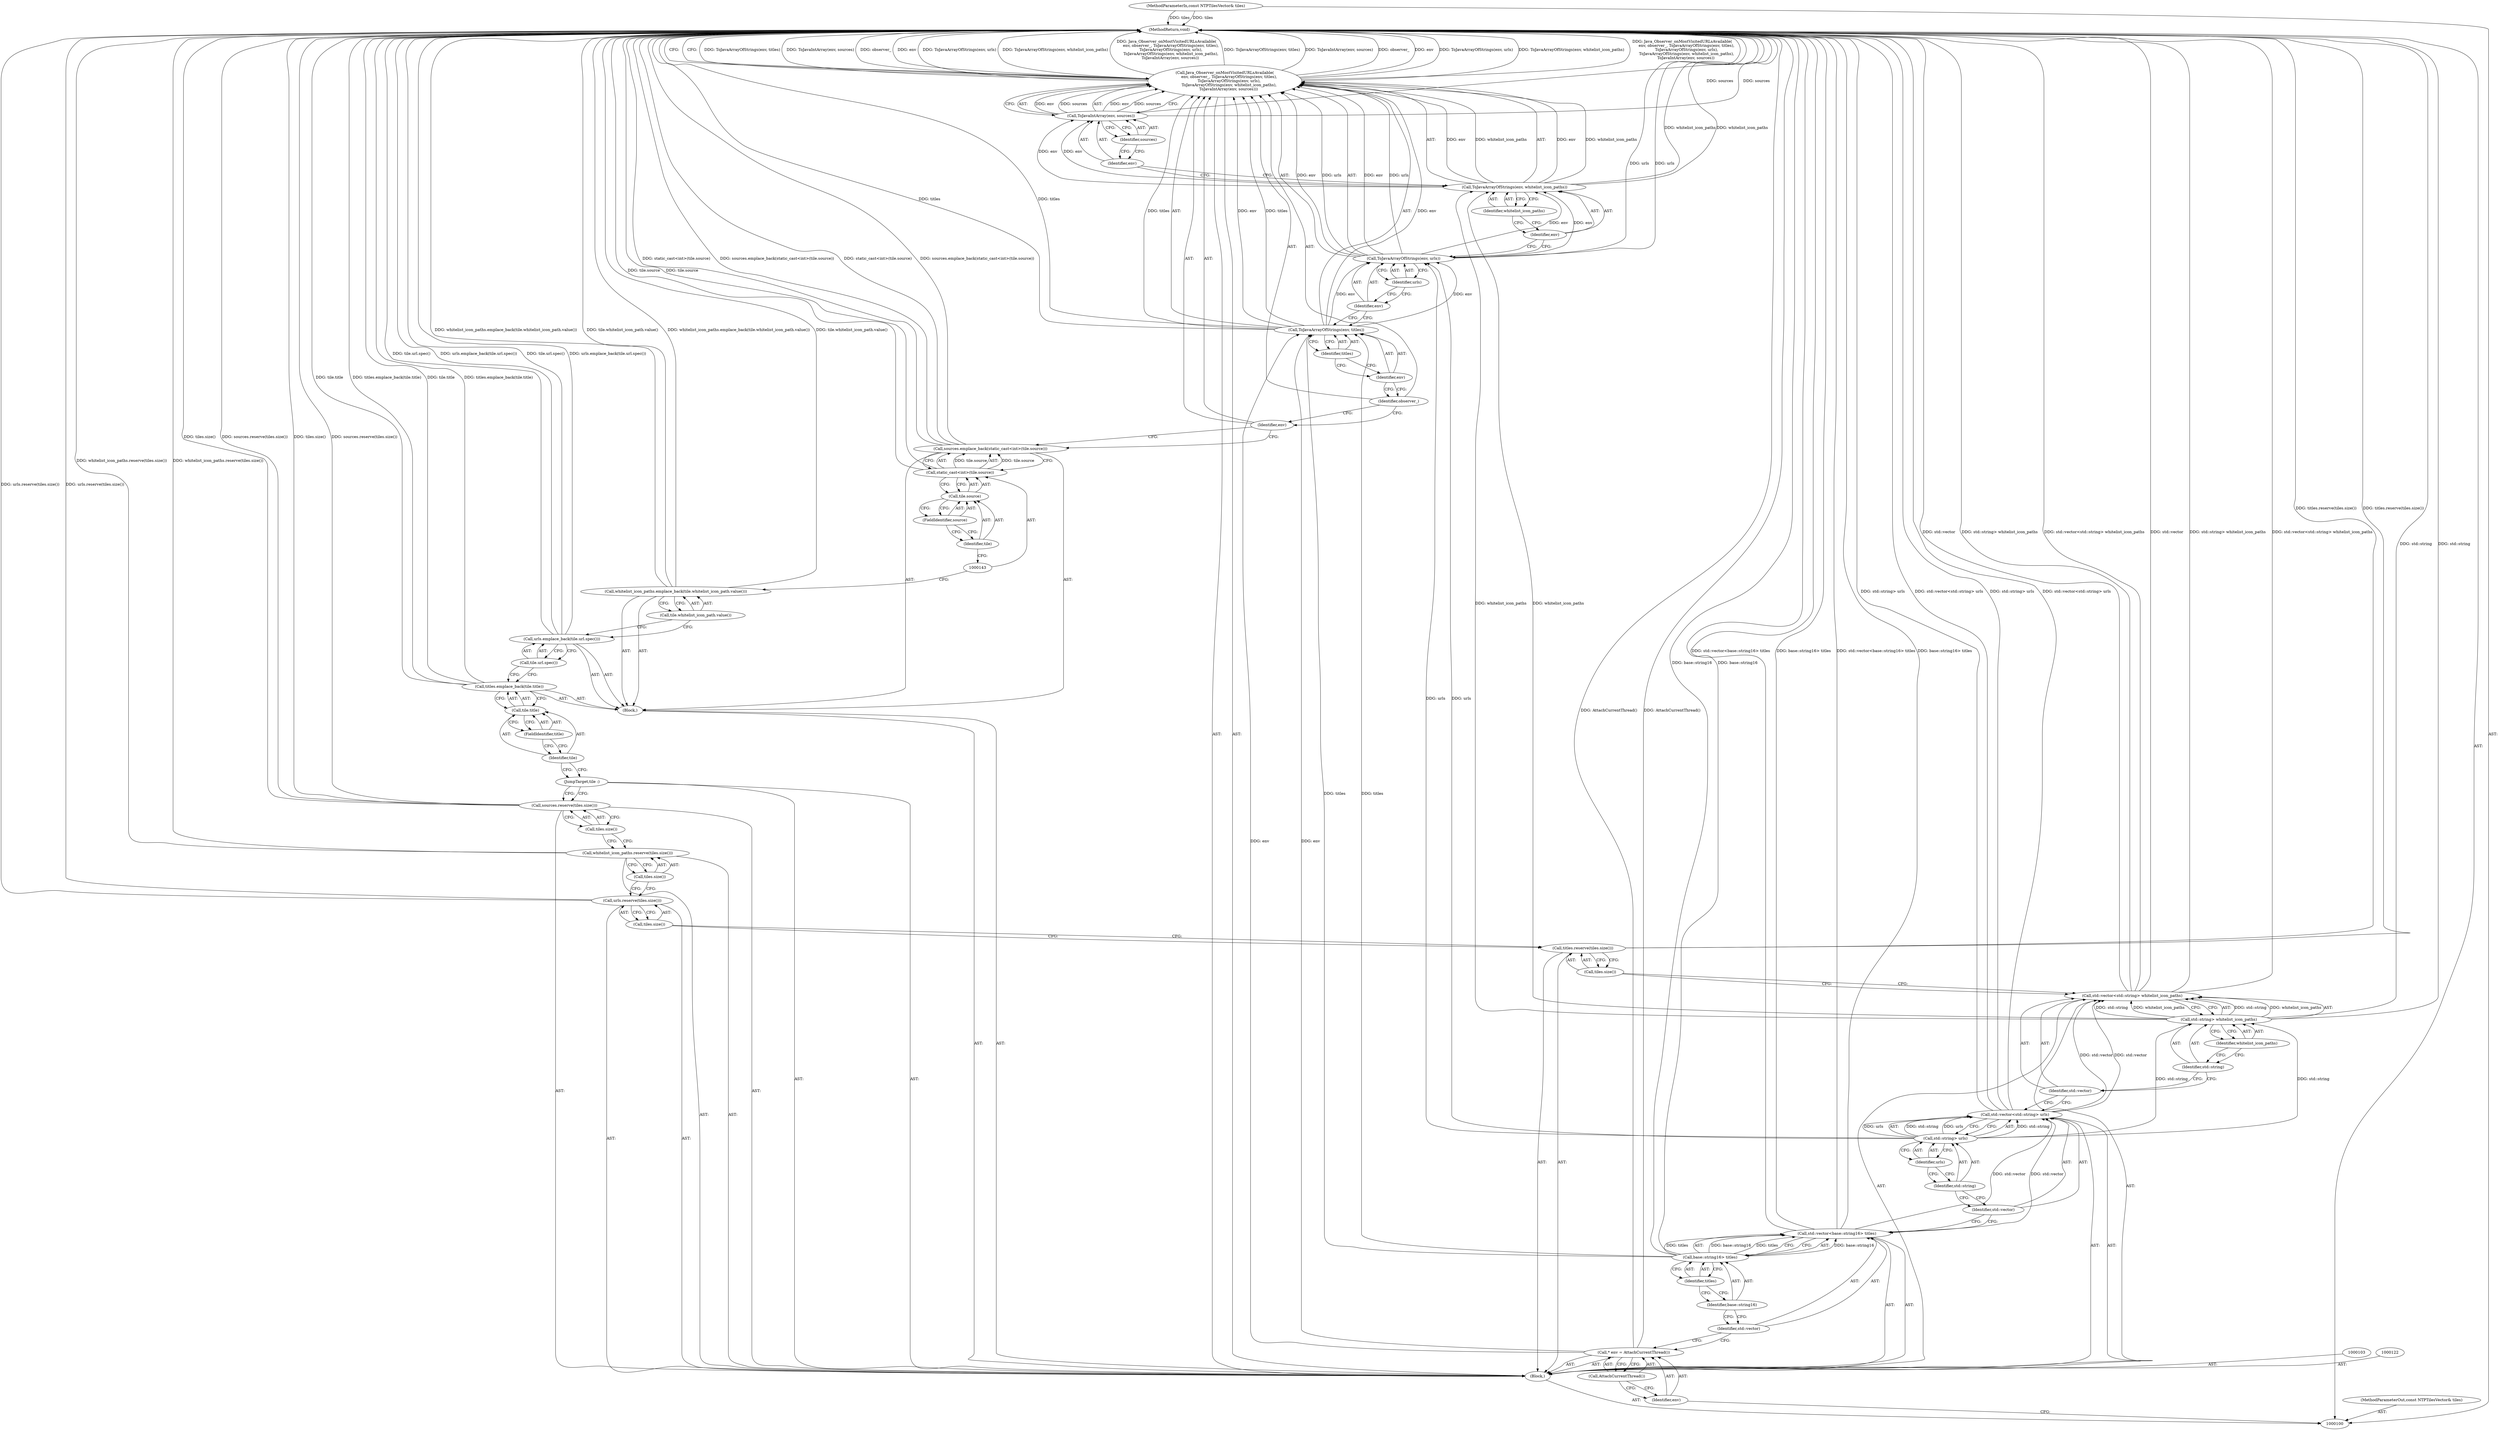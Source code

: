 digraph "0_Chrome_5c6e9372daae557d6857f02888e84363eeff9be9_0" {
"1000162" [label="(MethodReturn,void)"];
"1000126" [label="(Call,tiles.size())"];
"1000125" [label="(Call,urls.reserve(tiles.size()))"];
"1000127" [label="(Call,whitelist_icon_paths.reserve(tiles.size()))"];
"1000128" [label="(Call,tiles.size())"];
"1000130" [label="(Call,tiles.size())"];
"1000129" [label="(Call,sources.reserve(tiles.size()))"];
"1000131" [label="(JumpTarget,tile :)"];
"1000132" [label="(Block,)"];
"1000134" [label="(Call,tile.title)"];
"1000135" [label="(Identifier,tile)"];
"1000136" [label="(FieldIdentifier,title)"];
"1000133" [label="(Call,titles.emplace_back(tile.title))"];
"1000138" [label="(Call,tile.url.spec())"];
"1000137" [label="(Call,urls.emplace_back(tile.url.spec()))"];
"1000140" [label="(Call,tile.whitelist_icon_path.value())"];
"1000139" [label="(Call,whitelist_icon_paths.emplace_back(tile.whitelist_icon_path.value()))"];
"1000142" [label="(Call,static_cast<int>(tile.source))"];
"1000144" [label="(Call,tile.source)"];
"1000145" [label="(Identifier,tile)"];
"1000146" [label="(FieldIdentifier,source)"];
"1000141" [label="(Call,sources.emplace_back(static_cast<int>(tile.source)))"];
"1000147" [label="(Call,Java_Observer_onMostVisitedURLsAvailable(\n       env, observer_, ToJavaArrayOfStrings(env, titles),\n       ToJavaArrayOfStrings(env, urls),\n       ToJavaArrayOfStrings(env, whitelist_icon_paths),\n      ToJavaIntArray(env, sources)))"];
"1000102" [label="(Block,)"];
"1000101" [label="(MethodParameterIn,const NTPTilesVector& tiles)"];
"1000257" [label="(MethodParameterOut,const NTPTilesVector& tiles)"];
"1000149" [label="(Identifier,observer_)"];
"1000150" [label="(Call,ToJavaArrayOfStrings(env, titles))"];
"1000151" [label="(Identifier,env)"];
"1000152" [label="(Identifier,titles)"];
"1000148" [label="(Identifier,env)"];
"1000154" [label="(Identifier,env)"];
"1000155" [label="(Identifier,urls)"];
"1000153" [label="(Call,ToJavaArrayOfStrings(env, urls))"];
"1000157" [label="(Identifier,env)"];
"1000158" [label="(Identifier,whitelist_icon_paths)"];
"1000156" [label="(Call,ToJavaArrayOfStrings(env, whitelist_icon_paths))"];
"1000160" [label="(Identifier,env)"];
"1000161" [label="(Identifier,sources)"];
"1000159" [label="(Call,ToJavaIntArray(env, sources))"];
"1000105" [label="(Identifier,env)"];
"1000106" [label="(Call,AttachCurrentThread())"];
"1000104" [label="(Call,* env = AttachCurrentThread())"];
"1000109" [label="(Call,base::string16> titles)"];
"1000110" [label="(Identifier,base::string16)"];
"1000107" [label="(Call,std::vector<base::string16> titles)"];
"1000108" [label="(Identifier,std::vector)"];
"1000111" [label="(Identifier,titles)"];
"1000114" [label="(Call,std::string> urls)"];
"1000115" [label="(Identifier,std::string)"];
"1000112" [label="(Call,std::vector<std::string> urls)"];
"1000113" [label="(Identifier,std::vector)"];
"1000116" [label="(Identifier,urls)"];
"1000119" [label="(Call,std::string> whitelist_icon_paths)"];
"1000120" [label="(Identifier,std::string)"];
"1000117" [label="(Call,std::vector<std::string> whitelist_icon_paths)"];
"1000118" [label="(Identifier,std::vector)"];
"1000121" [label="(Identifier,whitelist_icon_paths)"];
"1000124" [label="(Call,tiles.size())"];
"1000123" [label="(Call,titles.reserve(tiles.size()))"];
"1000162" -> "1000100"  [label="AST: "];
"1000162" -> "1000147"  [label="CFG: "];
"1000129" -> "1000162"  [label="DDG: tiles.size()"];
"1000129" -> "1000162"  [label="DDG: sources.reserve(tiles.size())"];
"1000141" -> "1000162"  [label="DDG: static_cast<int>(tile.source)"];
"1000141" -> "1000162"  [label="DDG: sources.emplace_back(static_cast<int>(tile.source))"];
"1000125" -> "1000162"  [label="DDG: urls.reserve(tiles.size())"];
"1000107" -> "1000162"  [label="DDG: std::vector<base::string16> titles"];
"1000107" -> "1000162"  [label="DDG: base::string16> titles"];
"1000112" -> "1000162"  [label="DDG: std::string> urls"];
"1000112" -> "1000162"  [label="DDG: std::vector<std::string> urls"];
"1000117" -> "1000162"  [label="DDG: std::vector"];
"1000117" -> "1000162"  [label="DDG: std::string> whitelist_icon_paths"];
"1000117" -> "1000162"  [label="DDG: std::vector<std::string> whitelist_icon_paths"];
"1000147" -> "1000162"  [label="DDG: ToJavaArrayOfStrings(env, titles)"];
"1000147" -> "1000162"  [label="DDG: ToJavaIntArray(env, sources)"];
"1000147" -> "1000162"  [label="DDG: observer_"];
"1000147" -> "1000162"  [label="DDG: env"];
"1000147" -> "1000162"  [label="DDG: ToJavaArrayOfStrings(env, urls)"];
"1000147" -> "1000162"  [label="DDG: ToJavaArrayOfStrings(env, whitelist_icon_paths)"];
"1000147" -> "1000162"  [label="DDG: Java_Observer_onMostVisitedURLsAvailable(\n       env, observer_, ToJavaArrayOfStrings(env, titles),\n       ToJavaArrayOfStrings(env, urls),\n       ToJavaArrayOfStrings(env, whitelist_icon_paths),\n      ToJavaIntArray(env, sources))"];
"1000123" -> "1000162"  [label="DDG: titles.reserve(tiles.size())"];
"1000139" -> "1000162"  [label="DDG: whitelist_icon_paths.emplace_back(tile.whitelist_icon_path.value())"];
"1000139" -> "1000162"  [label="DDG: tile.whitelist_icon_path.value()"];
"1000150" -> "1000162"  [label="DDG: titles"];
"1000153" -> "1000162"  [label="DDG: urls"];
"1000156" -> "1000162"  [label="DDG: whitelist_icon_paths"];
"1000142" -> "1000162"  [label="DDG: tile.source"];
"1000133" -> "1000162"  [label="DDG: tile.title"];
"1000133" -> "1000162"  [label="DDG: titles.emplace_back(tile.title)"];
"1000127" -> "1000162"  [label="DDG: whitelist_icon_paths.reserve(tiles.size())"];
"1000101" -> "1000162"  [label="DDG: tiles"];
"1000109" -> "1000162"  [label="DDG: base::string16"];
"1000119" -> "1000162"  [label="DDG: std::string"];
"1000137" -> "1000162"  [label="DDG: tile.url.spec()"];
"1000137" -> "1000162"  [label="DDG: urls.emplace_back(tile.url.spec())"];
"1000159" -> "1000162"  [label="DDG: sources"];
"1000104" -> "1000162"  [label="DDG: AttachCurrentThread()"];
"1000126" -> "1000125"  [label="AST: "];
"1000126" -> "1000123"  [label="CFG: "];
"1000125" -> "1000126"  [label="CFG: "];
"1000125" -> "1000102"  [label="AST: "];
"1000125" -> "1000126"  [label="CFG: "];
"1000126" -> "1000125"  [label="AST: "];
"1000128" -> "1000125"  [label="CFG: "];
"1000125" -> "1000162"  [label="DDG: urls.reserve(tiles.size())"];
"1000127" -> "1000102"  [label="AST: "];
"1000127" -> "1000128"  [label="CFG: "];
"1000128" -> "1000127"  [label="AST: "];
"1000130" -> "1000127"  [label="CFG: "];
"1000127" -> "1000162"  [label="DDG: whitelist_icon_paths.reserve(tiles.size())"];
"1000128" -> "1000127"  [label="AST: "];
"1000128" -> "1000125"  [label="CFG: "];
"1000127" -> "1000128"  [label="CFG: "];
"1000130" -> "1000129"  [label="AST: "];
"1000130" -> "1000127"  [label="CFG: "];
"1000129" -> "1000130"  [label="CFG: "];
"1000129" -> "1000102"  [label="AST: "];
"1000129" -> "1000130"  [label="CFG: "];
"1000130" -> "1000129"  [label="AST: "];
"1000131" -> "1000129"  [label="CFG: "];
"1000129" -> "1000162"  [label="DDG: tiles.size()"];
"1000129" -> "1000162"  [label="DDG: sources.reserve(tiles.size())"];
"1000131" -> "1000102"  [label="AST: "];
"1000131" -> "1000129"  [label="CFG: "];
"1000135" -> "1000131"  [label="CFG: "];
"1000132" -> "1000102"  [label="AST: "];
"1000133" -> "1000132"  [label="AST: "];
"1000137" -> "1000132"  [label="AST: "];
"1000139" -> "1000132"  [label="AST: "];
"1000141" -> "1000132"  [label="AST: "];
"1000134" -> "1000133"  [label="AST: "];
"1000134" -> "1000136"  [label="CFG: "];
"1000135" -> "1000134"  [label="AST: "];
"1000136" -> "1000134"  [label="AST: "];
"1000133" -> "1000134"  [label="CFG: "];
"1000135" -> "1000134"  [label="AST: "];
"1000135" -> "1000131"  [label="CFG: "];
"1000136" -> "1000135"  [label="CFG: "];
"1000136" -> "1000134"  [label="AST: "];
"1000136" -> "1000135"  [label="CFG: "];
"1000134" -> "1000136"  [label="CFG: "];
"1000133" -> "1000132"  [label="AST: "];
"1000133" -> "1000134"  [label="CFG: "];
"1000134" -> "1000133"  [label="AST: "];
"1000138" -> "1000133"  [label="CFG: "];
"1000133" -> "1000162"  [label="DDG: tile.title"];
"1000133" -> "1000162"  [label="DDG: titles.emplace_back(tile.title)"];
"1000138" -> "1000137"  [label="AST: "];
"1000138" -> "1000133"  [label="CFG: "];
"1000137" -> "1000138"  [label="CFG: "];
"1000137" -> "1000132"  [label="AST: "];
"1000137" -> "1000138"  [label="CFG: "];
"1000138" -> "1000137"  [label="AST: "];
"1000140" -> "1000137"  [label="CFG: "];
"1000137" -> "1000162"  [label="DDG: tile.url.spec()"];
"1000137" -> "1000162"  [label="DDG: urls.emplace_back(tile.url.spec())"];
"1000140" -> "1000139"  [label="AST: "];
"1000140" -> "1000137"  [label="CFG: "];
"1000139" -> "1000140"  [label="CFG: "];
"1000139" -> "1000132"  [label="AST: "];
"1000139" -> "1000140"  [label="CFG: "];
"1000140" -> "1000139"  [label="AST: "];
"1000143" -> "1000139"  [label="CFG: "];
"1000139" -> "1000162"  [label="DDG: whitelist_icon_paths.emplace_back(tile.whitelist_icon_path.value())"];
"1000139" -> "1000162"  [label="DDG: tile.whitelist_icon_path.value()"];
"1000142" -> "1000141"  [label="AST: "];
"1000142" -> "1000144"  [label="CFG: "];
"1000143" -> "1000142"  [label="AST: "];
"1000144" -> "1000142"  [label="AST: "];
"1000141" -> "1000142"  [label="CFG: "];
"1000142" -> "1000162"  [label="DDG: tile.source"];
"1000142" -> "1000141"  [label="DDG: tile.source"];
"1000144" -> "1000142"  [label="AST: "];
"1000144" -> "1000146"  [label="CFG: "];
"1000145" -> "1000144"  [label="AST: "];
"1000146" -> "1000144"  [label="AST: "];
"1000142" -> "1000144"  [label="CFG: "];
"1000145" -> "1000144"  [label="AST: "];
"1000145" -> "1000143"  [label="CFG: "];
"1000146" -> "1000145"  [label="CFG: "];
"1000146" -> "1000144"  [label="AST: "];
"1000146" -> "1000145"  [label="CFG: "];
"1000144" -> "1000146"  [label="CFG: "];
"1000141" -> "1000132"  [label="AST: "];
"1000141" -> "1000142"  [label="CFG: "];
"1000142" -> "1000141"  [label="AST: "];
"1000148" -> "1000141"  [label="CFG: "];
"1000141" -> "1000162"  [label="DDG: static_cast<int>(tile.source)"];
"1000141" -> "1000162"  [label="DDG: sources.emplace_back(static_cast<int>(tile.source))"];
"1000142" -> "1000141"  [label="DDG: tile.source"];
"1000147" -> "1000102"  [label="AST: "];
"1000147" -> "1000159"  [label="CFG: "];
"1000148" -> "1000147"  [label="AST: "];
"1000149" -> "1000147"  [label="AST: "];
"1000150" -> "1000147"  [label="AST: "];
"1000153" -> "1000147"  [label="AST: "];
"1000156" -> "1000147"  [label="AST: "];
"1000159" -> "1000147"  [label="AST: "];
"1000162" -> "1000147"  [label="CFG: "];
"1000147" -> "1000162"  [label="DDG: ToJavaArrayOfStrings(env, titles)"];
"1000147" -> "1000162"  [label="DDG: ToJavaIntArray(env, sources)"];
"1000147" -> "1000162"  [label="DDG: observer_"];
"1000147" -> "1000162"  [label="DDG: env"];
"1000147" -> "1000162"  [label="DDG: ToJavaArrayOfStrings(env, urls)"];
"1000147" -> "1000162"  [label="DDG: ToJavaArrayOfStrings(env, whitelist_icon_paths)"];
"1000147" -> "1000162"  [label="DDG: Java_Observer_onMostVisitedURLsAvailable(\n       env, observer_, ToJavaArrayOfStrings(env, titles),\n       ToJavaArrayOfStrings(env, urls),\n       ToJavaArrayOfStrings(env, whitelist_icon_paths),\n      ToJavaIntArray(env, sources))"];
"1000159" -> "1000147"  [label="DDG: env"];
"1000159" -> "1000147"  [label="DDG: sources"];
"1000150" -> "1000147"  [label="DDG: env"];
"1000150" -> "1000147"  [label="DDG: titles"];
"1000153" -> "1000147"  [label="DDG: env"];
"1000153" -> "1000147"  [label="DDG: urls"];
"1000156" -> "1000147"  [label="DDG: env"];
"1000156" -> "1000147"  [label="DDG: whitelist_icon_paths"];
"1000102" -> "1000100"  [label="AST: "];
"1000103" -> "1000102"  [label="AST: "];
"1000104" -> "1000102"  [label="AST: "];
"1000107" -> "1000102"  [label="AST: "];
"1000112" -> "1000102"  [label="AST: "];
"1000117" -> "1000102"  [label="AST: "];
"1000122" -> "1000102"  [label="AST: "];
"1000123" -> "1000102"  [label="AST: "];
"1000125" -> "1000102"  [label="AST: "];
"1000127" -> "1000102"  [label="AST: "];
"1000129" -> "1000102"  [label="AST: "];
"1000131" -> "1000102"  [label="AST: "];
"1000132" -> "1000102"  [label="AST: "];
"1000147" -> "1000102"  [label="AST: "];
"1000101" -> "1000100"  [label="AST: "];
"1000101" -> "1000162"  [label="DDG: tiles"];
"1000257" -> "1000100"  [label="AST: "];
"1000149" -> "1000147"  [label="AST: "];
"1000149" -> "1000148"  [label="CFG: "];
"1000151" -> "1000149"  [label="CFG: "];
"1000150" -> "1000147"  [label="AST: "];
"1000150" -> "1000152"  [label="CFG: "];
"1000151" -> "1000150"  [label="AST: "];
"1000152" -> "1000150"  [label="AST: "];
"1000154" -> "1000150"  [label="CFG: "];
"1000150" -> "1000162"  [label="DDG: titles"];
"1000150" -> "1000147"  [label="DDG: env"];
"1000150" -> "1000147"  [label="DDG: titles"];
"1000104" -> "1000150"  [label="DDG: env"];
"1000109" -> "1000150"  [label="DDG: titles"];
"1000150" -> "1000153"  [label="DDG: env"];
"1000151" -> "1000150"  [label="AST: "];
"1000151" -> "1000149"  [label="CFG: "];
"1000152" -> "1000151"  [label="CFG: "];
"1000152" -> "1000150"  [label="AST: "];
"1000152" -> "1000151"  [label="CFG: "];
"1000150" -> "1000152"  [label="CFG: "];
"1000148" -> "1000147"  [label="AST: "];
"1000148" -> "1000141"  [label="CFG: "];
"1000149" -> "1000148"  [label="CFG: "];
"1000154" -> "1000153"  [label="AST: "];
"1000154" -> "1000150"  [label="CFG: "];
"1000155" -> "1000154"  [label="CFG: "];
"1000155" -> "1000153"  [label="AST: "];
"1000155" -> "1000154"  [label="CFG: "];
"1000153" -> "1000155"  [label="CFG: "];
"1000153" -> "1000147"  [label="AST: "];
"1000153" -> "1000155"  [label="CFG: "];
"1000154" -> "1000153"  [label="AST: "];
"1000155" -> "1000153"  [label="AST: "];
"1000157" -> "1000153"  [label="CFG: "];
"1000153" -> "1000162"  [label="DDG: urls"];
"1000153" -> "1000147"  [label="DDG: env"];
"1000153" -> "1000147"  [label="DDG: urls"];
"1000150" -> "1000153"  [label="DDG: env"];
"1000114" -> "1000153"  [label="DDG: urls"];
"1000153" -> "1000156"  [label="DDG: env"];
"1000157" -> "1000156"  [label="AST: "];
"1000157" -> "1000153"  [label="CFG: "];
"1000158" -> "1000157"  [label="CFG: "];
"1000158" -> "1000156"  [label="AST: "];
"1000158" -> "1000157"  [label="CFG: "];
"1000156" -> "1000158"  [label="CFG: "];
"1000156" -> "1000147"  [label="AST: "];
"1000156" -> "1000158"  [label="CFG: "];
"1000157" -> "1000156"  [label="AST: "];
"1000158" -> "1000156"  [label="AST: "];
"1000160" -> "1000156"  [label="CFG: "];
"1000156" -> "1000162"  [label="DDG: whitelist_icon_paths"];
"1000156" -> "1000147"  [label="DDG: env"];
"1000156" -> "1000147"  [label="DDG: whitelist_icon_paths"];
"1000153" -> "1000156"  [label="DDG: env"];
"1000119" -> "1000156"  [label="DDG: whitelist_icon_paths"];
"1000156" -> "1000159"  [label="DDG: env"];
"1000160" -> "1000159"  [label="AST: "];
"1000160" -> "1000156"  [label="CFG: "];
"1000161" -> "1000160"  [label="CFG: "];
"1000161" -> "1000159"  [label="AST: "];
"1000161" -> "1000160"  [label="CFG: "];
"1000159" -> "1000161"  [label="CFG: "];
"1000159" -> "1000147"  [label="AST: "];
"1000159" -> "1000161"  [label="CFG: "];
"1000160" -> "1000159"  [label="AST: "];
"1000161" -> "1000159"  [label="AST: "];
"1000147" -> "1000159"  [label="CFG: "];
"1000159" -> "1000162"  [label="DDG: sources"];
"1000159" -> "1000147"  [label="DDG: env"];
"1000159" -> "1000147"  [label="DDG: sources"];
"1000156" -> "1000159"  [label="DDG: env"];
"1000105" -> "1000104"  [label="AST: "];
"1000105" -> "1000100"  [label="CFG: "];
"1000106" -> "1000105"  [label="CFG: "];
"1000106" -> "1000104"  [label="AST: "];
"1000106" -> "1000105"  [label="CFG: "];
"1000104" -> "1000106"  [label="CFG: "];
"1000104" -> "1000102"  [label="AST: "];
"1000104" -> "1000106"  [label="CFG: "];
"1000105" -> "1000104"  [label="AST: "];
"1000106" -> "1000104"  [label="AST: "];
"1000108" -> "1000104"  [label="CFG: "];
"1000104" -> "1000162"  [label="DDG: AttachCurrentThread()"];
"1000104" -> "1000150"  [label="DDG: env"];
"1000109" -> "1000107"  [label="AST: "];
"1000109" -> "1000111"  [label="CFG: "];
"1000110" -> "1000109"  [label="AST: "];
"1000111" -> "1000109"  [label="AST: "];
"1000107" -> "1000109"  [label="CFG: "];
"1000109" -> "1000162"  [label="DDG: base::string16"];
"1000109" -> "1000107"  [label="DDG: base::string16"];
"1000109" -> "1000107"  [label="DDG: titles"];
"1000109" -> "1000150"  [label="DDG: titles"];
"1000110" -> "1000109"  [label="AST: "];
"1000110" -> "1000108"  [label="CFG: "];
"1000111" -> "1000110"  [label="CFG: "];
"1000107" -> "1000102"  [label="AST: "];
"1000107" -> "1000109"  [label="CFG: "];
"1000108" -> "1000107"  [label="AST: "];
"1000109" -> "1000107"  [label="AST: "];
"1000113" -> "1000107"  [label="CFG: "];
"1000107" -> "1000162"  [label="DDG: std::vector<base::string16> titles"];
"1000107" -> "1000162"  [label="DDG: base::string16> titles"];
"1000109" -> "1000107"  [label="DDG: base::string16"];
"1000109" -> "1000107"  [label="DDG: titles"];
"1000107" -> "1000112"  [label="DDG: std::vector"];
"1000108" -> "1000107"  [label="AST: "];
"1000108" -> "1000104"  [label="CFG: "];
"1000110" -> "1000108"  [label="CFG: "];
"1000111" -> "1000109"  [label="AST: "];
"1000111" -> "1000110"  [label="CFG: "];
"1000109" -> "1000111"  [label="CFG: "];
"1000114" -> "1000112"  [label="AST: "];
"1000114" -> "1000116"  [label="CFG: "];
"1000115" -> "1000114"  [label="AST: "];
"1000116" -> "1000114"  [label="AST: "];
"1000112" -> "1000114"  [label="CFG: "];
"1000114" -> "1000112"  [label="DDG: std::string"];
"1000114" -> "1000112"  [label="DDG: urls"];
"1000114" -> "1000119"  [label="DDG: std::string"];
"1000114" -> "1000153"  [label="DDG: urls"];
"1000115" -> "1000114"  [label="AST: "];
"1000115" -> "1000113"  [label="CFG: "];
"1000116" -> "1000115"  [label="CFG: "];
"1000112" -> "1000102"  [label="AST: "];
"1000112" -> "1000114"  [label="CFG: "];
"1000113" -> "1000112"  [label="AST: "];
"1000114" -> "1000112"  [label="AST: "];
"1000118" -> "1000112"  [label="CFG: "];
"1000112" -> "1000162"  [label="DDG: std::string> urls"];
"1000112" -> "1000162"  [label="DDG: std::vector<std::string> urls"];
"1000107" -> "1000112"  [label="DDG: std::vector"];
"1000114" -> "1000112"  [label="DDG: std::string"];
"1000114" -> "1000112"  [label="DDG: urls"];
"1000112" -> "1000117"  [label="DDG: std::vector"];
"1000113" -> "1000112"  [label="AST: "];
"1000113" -> "1000107"  [label="CFG: "];
"1000115" -> "1000113"  [label="CFG: "];
"1000116" -> "1000114"  [label="AST: "];
"1000116" -> "1000115"  [label="CFG: "];
"1000114" -> "1000116"  [label="CFG: "];
"1000119" -> "1000117"  [label="AST: "];
"1000119" -> "1000121"  [label="CFG: "];
"1000120" -> "1000119"  [label="AST: "];
"1000121" -> "1000119"  [label="AST: "];
"1000117" -> "1000119"  [label="CFG: "];
"1000119" -> "1000162"  [label="DDG: std::string"];
"1000119" -> "1000117"  [label="DDG: std::string"];
"1000119" -> "1000117"  [label="DDG: whitelist_icon_paths"];
"1000114" -> "1000119"  [label="DDG: std::string"];
"1000119" -> "1000156"  [label="DDG: whitelist_icon_paths"];
"1000120" -> "1000119"  [label="AST: "];
"1000120" -> "1000118"  [label="CFG: "];
"1000121" -> "1000120"  [label="CFG: "];
"1000117" -> "1000102"  [label="AST: "];
"1000117" -> "1000119"  [label="CFG: "];
"1000118" -> "1000117"  [label="AST: "];
"1000119" -> "1000117"  [label="AST: "];
"1000124" -> "1000117"  [label="CFG: "];
"1000117" -> "1000162"  [label="DDG: std::vector"];
"1000117" -> "1000162"  [label="DDG: std::string> whitelist_icon_paths"];
"1000117" -> "1000162"  [label="DDG: std::vector<std::string> whitelist_icon_paths"];
"1000112" -> "1000117"  [label="DDG: std::vector"];
"1000119" -> "1000117"  [label="DDG: std::string"];
"1000119" -> "1000117"  [label="DDG: whitelist_icon_paths"];
"1000118" -> "1000117"  [label="AST: "];
"1000118" -> "1000112"  [label="CFG: "];
"1000120" -> "1000118"  [label="CFG: "];
"1000121" -> "1000119"  [label="AST: "];
"1000121" -> "1000120"  [label="CFG: "];
"1000119" -> "1000121"  [label="CFG: "];
"1000124" -> "1000123"  [label="AST: "];
"1000124" -> "1000117"  [label="CFG: "];
"1000123" -> "1000124"  [label="CFG: "];
"1000123" -> "1000102"  [label="AST: "];
"1000123" -> "1000124"  [label="CFG: "];
"1000124" -> "1000123"  [label="AST: "];
"1000126" -> "1000123"  [label="CFG: "];
"1000123" -> "1000162"  [label="DDG: titles.reserve(tiles.size())"];
}
